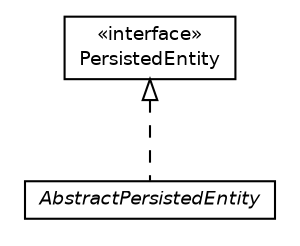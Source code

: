 #!/usr/local/bin/dot
#
# Class diagram 
# Generated by UMLGraph version R5_6 (http://www.umlgraph.org/)
#

digraph G {
	edge [fontname="Helvetica",fontsize=10,labelfontname="Helvetica",labelfontsize=10];
	node [fontname="Helvetica",fontsize=10,shape=plaintext];
	nodesep=0.25;
	ranksep=0.5;
	// net.ljcomputing.entity.AbstractPersistedEntity
	c7 [label=<<table title="net.ljcomputing.entity.AbstractPersistedEntity" border="0" cellborder="1" cellspacing="0" cellpadding="2" port="p" href="./AbstractPersistedEntity.html">
		<tr><td><table border="0" cellspacing="0" cellpadding="1">
<tr><td align="center" balign="center"><font face="Helvetica-Oblique"> AbstractPersistedEntity </font></td></tr>
		</table></td></tr>
		</table>>, URL="./AbstractPersistedEntity.html", fontname="Helvetica", fontcolor="black", fontsize=9.0];
	// net.ljcomputing.entity.PersistedEntity
	c8 [label=<<table title="net.ljcomputing.entity.PersistedEntity" border="0" cellborder="1" cellspacing="0" cellpadding="2" port="p" href="./PersistedEntity.html">
		<tr><td><table border="0" cellspacing="0" cellpadding="1">
<tr><td align="center" balign="center"> &#171;interface&#187; </td></tr>
<tr><td align="center" balign="center"> PersistedEntity </td></tr>
		</table></td></tr>
		</table>>, URL="./PersistedEntity.html", fontname="Helvetica", fontcolor="black", fontsize=9.0];
	//net.ljcomputing.entity.AbstractPersistedEntity implements net.ljcomputing.entity.PersistedEntity
	c8:p -> c7:p [dir=back,arrowtail=empty,style=dashed];
}

